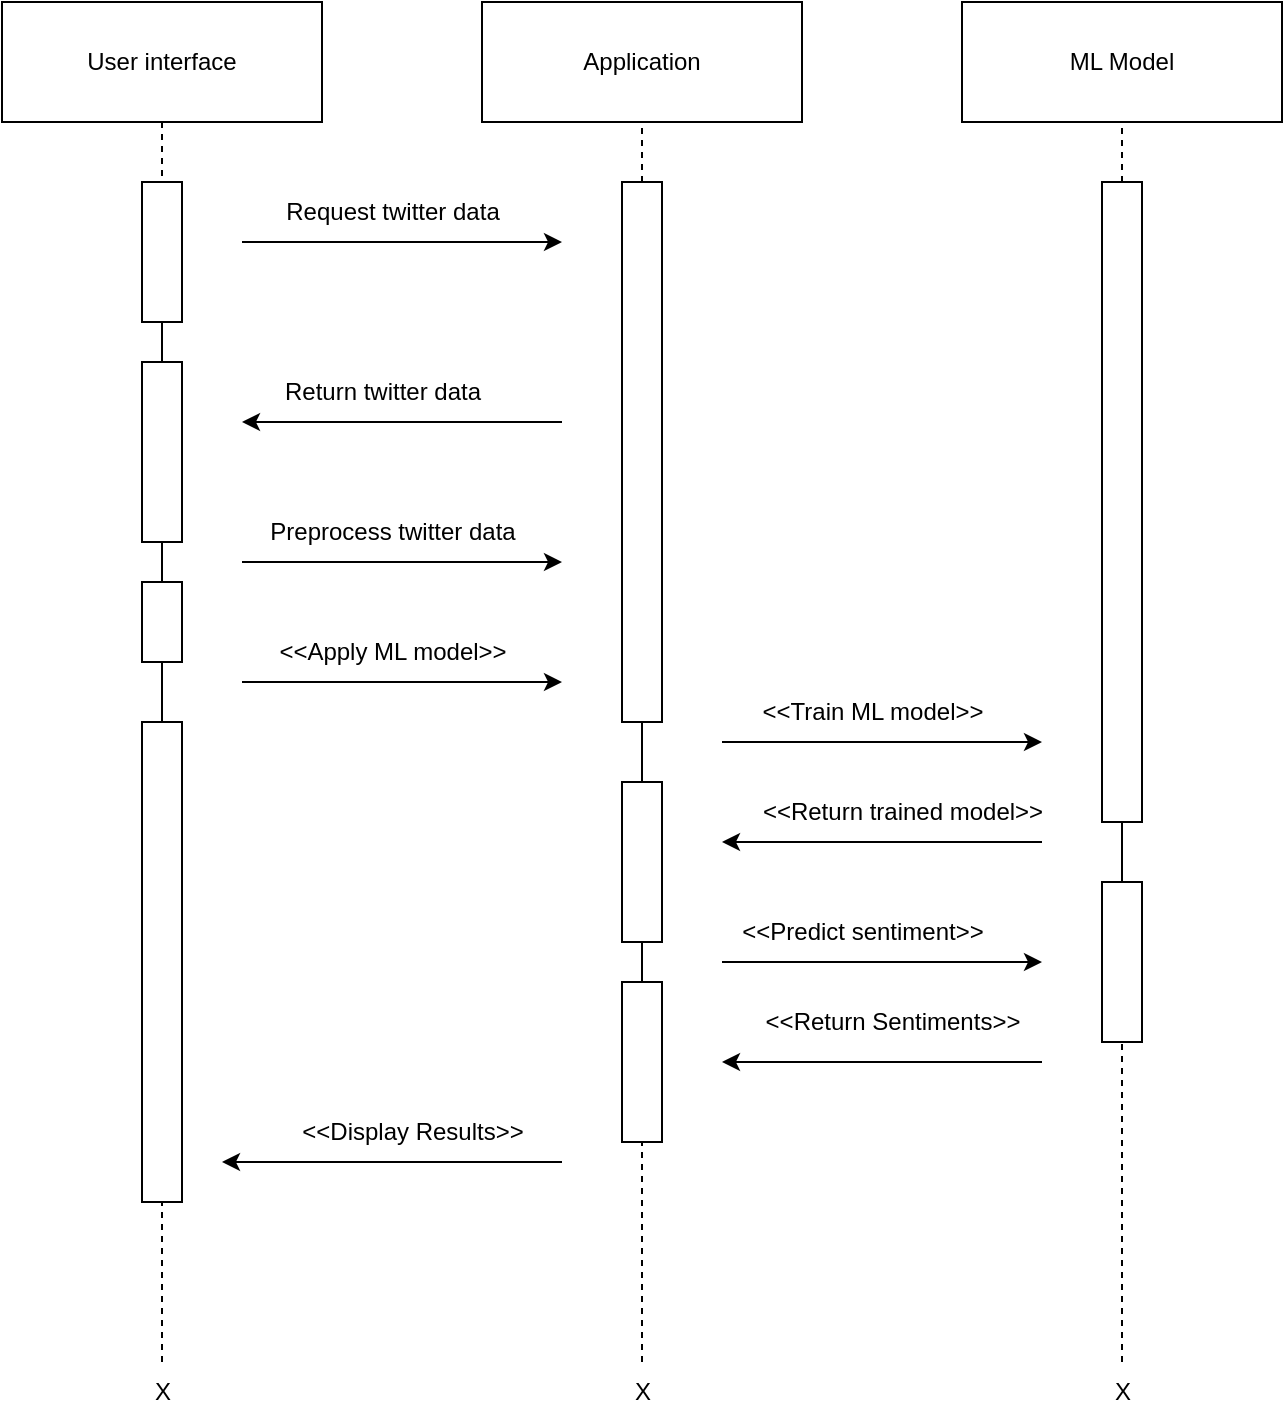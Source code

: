 <mxfile version="21.1.2" type="device">
  <diagram name="Page-1" id="2YBvvXClWsGukQMizWep">
    <mxGraphModel dx="808" dy="396" grid="1" gridSize="10" guides="1" tooltips="1" connect="1" arrows="1" fold="1" page="1" pageScale="1" pageWidth="850" pageHeight="1100" math="0" shadow="0">
      <root>
        <mxCell id="0" />
        <mxCell id="1" parent="0" />
        <mxCell id="akUqXFDSdT0sC3a2_DiJ-1" value="User interface" style="rounded=0;whiteSpace=wrap;html=1;" vertex="1" parent="1">
          <mxGeometry x="80" y="40" width="160" height="60" as="geometry" />
        </mxCell>
        <mxCell id="akUqXFDSdT0sC3a2_DiJ-2" value="Application" style="rounded=0;whiteSpace=wrap;html=1;" vertex="1" parent="1">
          <mxGeometry x="320" y="40" width="160" height="60" as="geometry" />
        </mxCell>
        <mxCell id="akUqXFDSdT0sC3a2_DiJ-3" value="ML Model" style="rounded=0;whiteSpace=wrap;html=1;" vertex="1" parent="1">
          <mxGeometry x="560" y="40" width="160" height="60" as="geometry" />
        </mxCell>
        <mxCell id="akUqXFDSdT0sC3a2_DiJ-4" value="" style="rounded=0;whiteSpace=wrap;html=1;direction=south;" vertex="1" parent="1">
          <mxGeometry x="150" y="130" width="20" height="70" as="geometry" />
        </mxCell>
        <mxCell id="akUqXFDSdT0sC3a2_DiJ-8" value="" style="rounded=0;whiteSpace=wrap;html=1;direction=south;" vertex="1" parent="1">
          <mxGeometry x="390" y="130" width="20" height="270" as="geometry" />
        </mxCell>
        <mxCell id="akUqXFDSdT0sC3a2_DiJ-9" value="" style="rounded=0;whiteSpace=wrap;html=1;direction=south;" vertex="1" parent="1">
          <mxGeometry x="630" y="130" width="20" height="320" as="geometry" />
        </mxCell>
        <mxCell id="akUqXFDSdT0sC3a2_DiJ-12" value="" style="rounded=0;whiteSpace=wrap;html=1;direction=south;" vertex="1" parent="1">
          <mxGeometry x="390" y="430" width="20" height="80" as="geometry" />
        </mxCell>
        <mxCell id="akUqXFDSdT0sC3a2_DiJ-13" value="" style="endArrow=none;html=1;rounded=0;entryX=1;entryY=0.5;entryDx=0;entryDy=0;exitX=0;exitY=0.5;exitDx=0;exitDy=0;" edge="1" parent="1" source="akUqXFDSdT0sC3a2_DiJ-12" target="akUqXFDSdT0sC3a2_DiJ-8">
          <mxGeometry width="50" height="50" relative="1" as="geometry">
            <mxPoint x="470" y="470" as="sourcePoint" />
            <mxPoint x="520" y="420" as="targetPoint" />
          </mxGeometry>
        </mxCell>
        <mxCell id="akUqXFDSdT0sC3a2_DiJ-14" value="" style="rounded=0;whiteSpace=wrap;html=1;direction=south;" vertex="1" parent="1">
          <mxGeometry x="630" y="480" width="20" height="80" as="geometry" />
        </mxCell>
        <mxCell id="akUqXFDSdT0sC3a2_DiJ-15" value="" style="endArrow=none;html=1;rounded=0;entryX=1;entryY=0.5;entryDx=0;entryDy=0;exitX=0;exitY=0.5;exitDx=0;exitDy=0;" edge="1" parent="1" source="akUqXFDSdT0sC3a2_DiJ-14" target="akUqXFDSdT0sC3a2_DiJ-9">
          <mxGeometry width="50" height="50" relative="1" as="geometry">
            <mxPoint x="350" y="530" as="sourcePoint" />
            <mxPoint x="400" y="480" as="targetPoint" />
          </mxGeometry>
        </mxCell>
        <mxCell id="akUqXFDSdT0sC3a2_DiJ-16" value="" style="rounded=0;whiteSpace=wrap;html=1;direction=south;" vertex="1" parent="1">
          <mxGeometry x="390" y="530" width="20" height="80" as="geometry" />
        </mxCell>
        <mxCell id="akUqXFDSdT0sC3a2_DiJ-18" value="" style="endArrow=none;html=1;rounded=0;entryX=1;entryY=0.5;entryDx=0;entryDy=0;exitX=0;exitY=0.5;exitDx=0;exitDy=0;" edge="1" parent="1" source="akUqXFDSdT0sC3a2_DiJ-16" target="akUqXFDSdT0sC3a2_DiJ-12">
          <mxGeometry width="50" height="50" relative="1" as="geometry">
            <mxPoint x="390" y="540" as="sourcePoint" />
            <mxPoint x="440" y="490" as="targetPoint" />
          </mxGeometry>
        </mxCell>
        <mxCell id="akUqXFDSdT0sC3a2_DiJ-19" value="" style="rounded=0;whiteSpace=wrap;html=1;direction=south;" vertex="1" parent="1">
          <mxGeometry x="150" y="220" width="20" height="90" as="geometry" />
        </mxCell>
        <mxCell id="akUqXFDSdT0sC3a2_DiJ-20" value="" style="endArrow=none;html=1;rounded=0;exitX=1;exitY=0.5;exitDx=0;exitDy=0;entryX=0;entryY=0.5;entryDx=0;entryDy=0;" edge="1" parent="1" source="akUqXFDSdT0sC3a2_DiJ-4" target="akUqXFDSdT0sC3a2_DiJ-19">
          <mxGeometry width="50" height="50" relative="1" as="geometry">
            <mxPoint x="340" y="340" as="sourcePoint" />
            <mxPoint x="390" y="290" as="targetPoint" />
          </mxGeometry>
        </mxCell>
        <mxCell id="akUqXFDSdT0sC3a2_DiJ-21" value="" style="rounded=0;whiteSpace=wrap;html=1;direction=south;" vertex="1" parent="1">
          <mxGeometry x="150" y="330" width="20" height="40" as="geometry" />
        </mxCell>
        <mxCell id="akUqXFDSdT0sC3a2_DiJ-22" value="" style="endArrow=none;html=1;rounded=0;exitX=1;exitY=0.5;exitDx=0;exitDy=0;entryX=0;entryY=0.5;entryDx=0;entryDy=0;" edge="1" parent="1" source="akUqXFDSdT0sC3a2_DiJ-19" target="akUqXFDSdT0sC3a2_DiJ-21">
          <mxGeometry width="50" height="50" relative="1" as="geometry">
            <mxPoint x="340" y="340" as="sourcePoint" />
            <mxPoint x="390" y="290" as="targetPoint" />
          </mxGeometry>
        </mxCell>
        <mxCell id="akUqXFDSdT0sC3a2_DiJ-23" value="" style="rounded=0;whiteSpace=wrap;html=1;direction=south;" vertex="1" parent="1">
          <mxGeometry x="150" y="400" width="20" height="240" as="geometry" />
        </mxCell>
        <mxCell id="akUqXFDSdT0sC3a2_DiJ-24" value="" style="endArrow=none;html=1;rounded=0;exitX=1;exitY=0.5;exitDx=0;exitDy=0;" edge="1" parent="1" source="akUqXFDSdT0sC3a2_DiJ-21" target="akUqXFDSdT0sC3a2_DiJ-23">
          <mxGeometry width="50" height="50" relative="1" as="geometry">
            <mxPoint x="340" y="450" as="sourcePoint" />
            <mxPoint x="390" y="400" as="targetPoint" />
          </mxGeometry>
        </mxCell>
        <mxCell id="akUqXFDSdT0sC3a2_DiJ-25" value="" style="endArrow=none;dashed=1;html=1;rounded=0;entryX=0.5;entryY=1;entryDx=0;entryDy=0;exitX=0;exitY=0.5;exitDx=0;exitDy=0;" edge="1" parent="1" source="akUqXFDSdT0sC3a2_DiJ-8" target="akUqXFDSdT0sC3a2_DiJ-2">
          <mxGeometry width="50" height="50" relative="1" as="geometry">
            <mxPoint x="450" y="270" as="sourcePoint" />
            <mxPoint x="500" y="220" as="targetPoint" />
          </mxGeometry>
        </mxCell>
        <mxCell id="akUqXFDSdT0sC3a2_DiJ-26" value="" style="endArrow=none;dashed=1;html=1;rounded=0;entryX=0.5;entryY=1;entryDx=0;entryDy=0;exitX=0;exitY=0.5;exitDx=0;exitDy=0;" edge="1" parent="1" source="akUqXFDSdT0sC3a2_DiJ-9" target="akUqXFDSdT0sC3a2_DiJ-3">
          <mxGeometry width="50" height="50" relative="1" as="geometry">
            <mxPoint x="460" y="220" as="sourcePoint" />
            <mxPoint x="510" y="170" as="targetPoint" />
          </mxGeometry>
        </mxCell>
        <mxCell id="akUqXFDSdT0sC3a2_DiJ-27" value="" style="endArrow=none;dashed=1;html=1;rounded=0;exitX=0.5;exitY=1;exitDx=0;exitDy=0;entryX=0;entryY=0.5;entryDx=0;entryDy=0;" edge="1" parent="1" source="akUqXFDSdT0sC3a2_DiJ-1" target="akUqXFDSdT0sC3a2_DiJ-4">
          <mxGeometry width="50" height="50" relative="1" as="geometry">
            <mxPoint x="260" y="220" as="sourcePoint" />
            <mxPoint x="310" y="170" as="targetPoint" />
          </mxGeometry>
        </mxCell>
        <mxCell id="akUqXFDSdT0sC3a2_DiJ-28" value="" style="endArrow=none;dashed=1;html=1;rounded=0;entryX=1;entryY=0.5;entryDx=0;entryDy=0;" edge="1" parent="1" target="akUqXFDSdT0sC3a2_DiJ-23">
          <mxGeometry width="50" height="50" relative="1" as="geometry">
            <mxPoint x="160" y="720" as="sourcePoint" />
            <mxPoint x="310" y="730" as="targetPoint" />
          </mxGeometry>
        </mxCell>
        <mxCell id="akUqXFDSdT0sC3a2_DiJ-29" value="" style="endArrow=none;dashed=1;html=1;rounded=0;entryX=1;entryY=0.5;entryDx=0;entryDy=0;" edge="1" parent="1" target="akUqXFDSdT0sC3a2_DiJ-16">
          <mxGeometry width="50" height="50" relative="1" as="geometry">
            <mxPoint x="400" y="720" as="sourcePoint" />
            <mxPoint x="310" y="730" as="targetPoint" />
          </mxGeometry>
        </mxCell>
        <mxCell id="akUqXFDSdT0sC3a2_DiJ-30" value="" style="endArrow=none;dashed=1;html=1;rounded=0;entryX=1;entryY=0.5;entryDx=0;entryDy=0;" edge="1" parent="1" target="akUqXFDSdT0sC3a2_DiJ-14">
          <mxGeometry width="50" height="50" relative="1" as="geometry">
            <mxPoint x="640" y="720" as="sourcePoint" />
            <mxPoint x="550" y="620" as="targetPoint" />
          </mxGeometry>
        </mxCell>
        <mxCell id="akUqXFDSdT0sC3a2_DiJ-31" value="X" style="text;html=1;align=center;verticalAlign=middle;resizable=0;points=[];autosize=1;strokeColor=none;fillColor=none;" vertex="1" parent="1">
          <mxGeometry x="145" y="720" width="30" height="30" as="geometry" />
        </mxCell>
        <mxCell id="akUqXFDSdT0sC3a2_DiJ-33" value="X" style="text;html=1;align=center;verticalAlign=middle;resizable=0;points=[];autosize=1;strokeColor=none;fillColor=none;" vertex="1" parent="1">
          <mxGeometry x="625" y="720" width="30" height="30" as="geometry" />
        </mxCell>
        <mxCell id="akUqXFDSdT0sC3a2_DiJ-37" value="Return twitter data" style="text;html=1;align=center;verticalAlign=middle;resizable=0;points=[];autosize=1;strokeColor=none;fillColor=none;" vertex="1" parent="1">
          <mxGeometry x="210" y="220" width="120" height="30" as="geometry" />
        </mxCell>
        <mxCell id="akUqXFDSdT0sC3a2_DiJ-39" value="" style="endArrow=classic;html=1;rounded=0;" edge="1" parent="1">
          <mxGeometry width="50" height="50" relative="1" as="geometry">
            <mxPoint x="200" y="160" as="sourcePoint" />
            <mxPoint x="360" y="160" as="targetPoint" />
          </mxGeometry>
        </mxCell>
        <mxCell id="akUqXFDSdT0sC3a2_DiJ-40" value="Request twitter data" style="text;html=1;align=center;verticalAlign=middle;resizable=0;points=[];autosize=1;strokeColor=none;fillColor=none;" vertex="1" parent="1">
          <mxGeometry x="210" y="130" width="130" height="30" as="geometry" />
        </mxCell>
        <mxCell id="akUqXFDSdT0sC3a2_DiJ-43" value="" style="endArrow=classic;html=1;rounded=0;" edge="1" parent="1">
          <mxGeometry width="50" height="50" relative="1" as="geometry">
            <mxPoint x="200" y="320" as="sourcePoint" />
            <mxPoint x="360" y="320" as="targetPoint" />
          </mxGeometry>
        </mxCell>
        <mxCell id="akUqXFDSdT0sC3a2_DiJ-44" value="Preprocess twitter data" style="text;html=1;align=center;verticalAlign=middle;resizable=0;points=[];autosize=1;strokeColor=none;fillColor=none;" vertex="1" parent="1">
          <mxGeometry x="200" y="290" width="150" height="30" as="geometry" />
        </mxCell>
        <mxCell id="akUqXFDSdT0sC3a2_DiJ-45" value="" style="endArrow=classic;html=1;rounded=0;" edge="1" parent="1">
          <mxGeometry width="50" height="50" relative="1" as="geometry">
            <mxPoint x="200" y="380" as="sourcePoint" />
            <mxPoint x="360" y="380" as="targetPoint" />
          </mxGeometry>
        </mxCell>
        <mxCell id="akUqXFDSdT0sC3a2_DiJ-46" value="&amp;lt;&amp;lt;Apply ML model&amp;gt;&amp;gt;" style="text;html=1;align=center;verticalAlign=middle;resizable=0;points=[];autosize=1;strokeColor=none;fillColor=none;" vertex="1" parent="1">
          <mxGeometry x="205" y="350" width="140" height="30" as="geometry" />
        </mxCell>
        <mxCell id="akUqXFDSdT0sC3a2_DiJ-47" value="" style="endArrow=classic;html=1;rounded=0;" edge="1" parent="1">
          <mxGeometry width="50" height="50" relative="1" as="geometry">
            <mxPoint x="360" y="620" as="sourcePoint" />
            <mxPoint x="190" y="620" as="targetPoint" />
          </mxGeometry>
        </mxCell>
        <mxCell id="akUqXFDSdT0sC3a2_DiJ-48" value="&amp;lt;&amp;lt;Display Results&amp;gt;&amp;gt;" style="text;html=1;align=center;verticalAlign=middle;resizable=0;points=[];autosize=1;strokeColor=none;fillColor=none;" vertex="1" parent="1">
          <mxGeometry x="220" y="590" width="130" height="30" as="geometry" />
        </mxCell>
        <mxCell id="akUqXFDSdT0sC3a2_DiJ-49" value="" style="endArrow=classic;html=1;rounded=0;" edge="1" parent="1">
          <mxGeometry width="50" height="50" relative="1" as="geometry">
            <mxPoint x="440" y="410" as="sourcePoint" />
            <mxPoint x="600" y="410" as="targetPoint" />
          </mxGeometry>
        </mxCell>
        <mxCell id="akUqXFDSdT0sC3a2_DiJ-50" value="&amp;lt;&amp;lt;Train ML model&amp;gt;&amp;gt;" style="text;html=1;align=center;verticalAlign=middle;resizable=0;points=[];autosize=1;strokeColor=none;fillColor=none;" vertex="1" parent="1">
          <mxGeometry x="450" y="380" width="130" height="30" as="geometry" />
        </mxCell>
        <mxCell id="akUqXFDSdT0sC3a2_DiJ-52" value="" style="endArrow=classic;html=1;rounded=0;" edge="1" parent="1">
          <mxGeometry width="50" height="50" relative="1" as="geometry">
            <mxPoint x="600" y="460" as="sourcePoint" />
            <mxPoint x="440" y="460" as="targetPoint" />
          </mxGeometry>
        </mxCell>
        <mxCell id="akUqXFDSdT0sC3a2_DiJ-53" value="&amp;lt;&amp;lt;Return trained model&amp;gt;&amp;gt;" style="text;html=1;align=center;verticalAlign=middle;resizable=0;points=[];autosize=1;strokeColor=none;fillColor=none;" vertex="1" parent="1">
          <mxGeometry x="450" y="430" width="160" height="30" as="geometry" />
        </mxCell>
        <mxCell id="akUqXFDSdT0sC3a2_DiJ-54" value="" style="endArrow=classic;html=1;rounded=0;" edge="1" parent="1">
          <mxGeometry width="50" height="50" relative="1" as="geometry">
            <mxPoint x="440" y="520" as="sourcePoint" />
            <mxPoint x="600" y="520" as="targetPoint" />
          </mxGeometry>
        </mxCell>
        <mxCell id="akUqXFDSdT0sC3a2_DiJ-55" value="&amp;lt;&amp;lt;Predict sentiment&amp;gt;&amp;gt;" style="text;html=1;align=center;verticalAlign=middle;resizable=0;points=[];autosize=1;strokeColor=none;fillColor=none;" vertex="1" parent="1">
          <mxGeometry x="440" y="490" width="140" height="30" as="geometry" />
        </mxCell>
        <mxCell id="akUqXFDSdT0sC3a2_DiJ-32" value="X" style="text;html=1;align=center;verticalAlign=middle;resizable=0;points=[];autosize=1;strokeColor=none;fillColor=none;" vertex="1" parent="1">
          <mxGeometry x="385" y="720" width="30" height="30" as="geometry" />
        </mxCell>
        <mxCell id="akUqXFDSdT0sC3a2_DiJ-59" value="" style="endArrow=classic;html=1;rounded=0;" edge="1" parent="1">
          <mxGeometry width="50" height="50" relative="1" as="geometry">
            <mxPoint x="600" y="570" as="sourcePoint" />
            <mxPoint x="440" y="570" as="targetPoint" />
          </mxGeometry>
        </mxCell>
        <mxCell id="akUqXFDSdT0sC3a2_DiJ-60" value="&amp;lt;&amp;lt;Return Sentiments&amp;gt;&amp;gt;" style="text;html=1;align=center;verticalAlign=middle;resizable=0;points=[];autosize=1;strokeColor=none;fillColor=none;" vertex="1" parent="1">
          <mxGeometry x="450" y="535" width="150" height="30" as="geometry" />
        </mxCell>
        <mxCell id="akUqXFDSdT0sC3a2_DiJ-61" value="" style="endArrow=classic;html=1;rounded=0;" edge="1" parent="1">
          <mxGeometry width="50" height="50" relative="1" as="geometry">
            <mxPoint x="360" y="250" as="sourcePoint" />
            <mxPoint x="200" y="250" as="targetPoint" />
          </mxGeometry>
        </mxCell>
      </root>
    </mxGraphModel>
  </diagram>
</mxfile>
